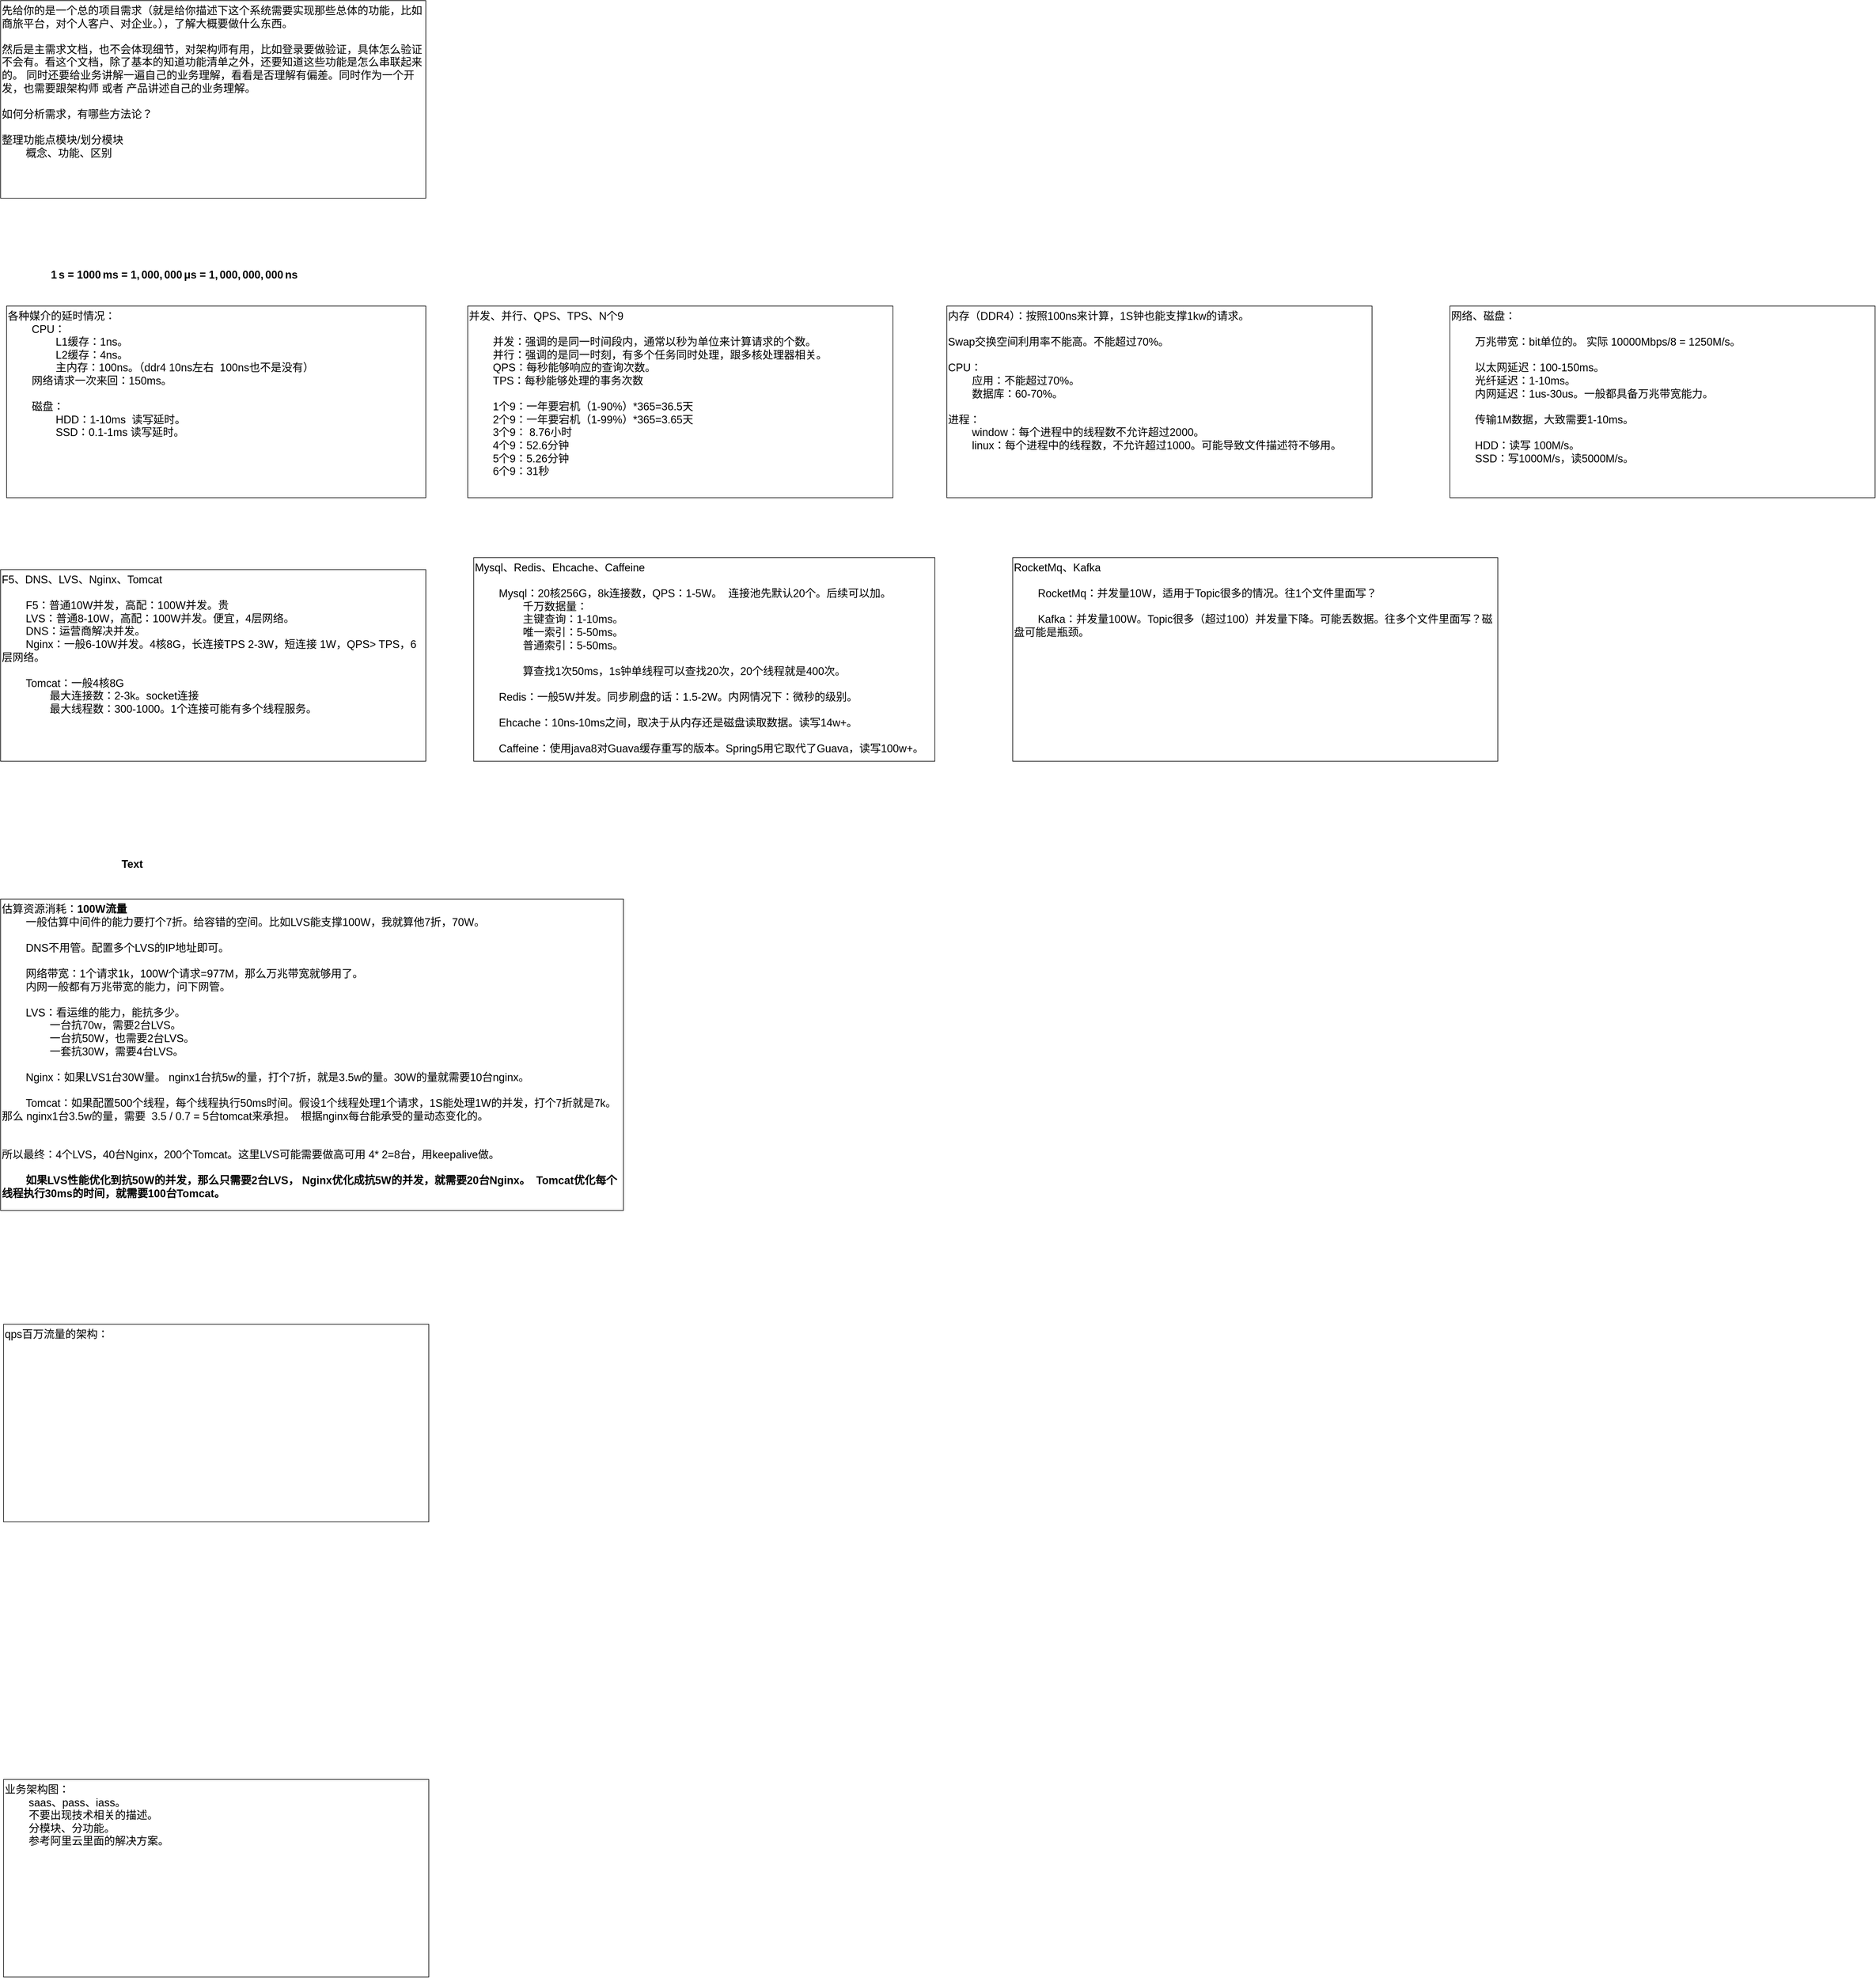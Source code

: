 <mxfile version="24.8.6">
  <diagram name="第 1 页" id="1XJYP80JxbJxhC29MnGr">
    <mxGraphModel dx="1593" dy="1998" grid="1" gridSize="10" guides="1" tooltips="1" connect="1" arrows="1" fold="1" page="1" pageScale="1" pageWidth="827" pageHeight="1169" math="0" shadow="0">
      <root>
        <mxCell id="0" />
        <mxCell id="1" parent="0" />
        <mxCell id="E5HeOITvc19GQo7BnL5s-1" value="qps百万流量的架构：&lt;div&gt;&lt;br&gt;&lt;/div&gt;&lt;div&gt;&lt;span style=&quot;white-space: pre;&quot;&gt;&#x9;&lt;/span&gt;&lt;br&gt;&lt;/div&gt;" style="rounded=0;whiteSpace=wrap;html=1;fontSize=18;verticalAlign=top;align=left;" parent="1" vertex="1">
          <mxGeometry x="115" y="1340" width="710" height="330" as="geometry" />
        </mxCell>
        <mxCell id="E5HeOITvc19GQo7BnL5s-2" value="各种媒介的延时情况：&lt;div&gt;&lt;span style=&quot;white-space: pre;&quot;&gt;&#x9;&lt;/span&gt;CPU：&lt;br&gt;&lt;/div&gt;&lt;div&gt;&lt;span style=&quot;white-space: pre;&quot;&gt;&#x9;&lt;/span&gt;&lt;span style=&quot;white-space: pre;&quot;&gt;&#x9;&lt;/span&gt;L1缓存：1ns。&lt;br&gt;&lt;/div&gt;&lt;div&gt;&lt;span style=&quot;white-space: pre;&quot;&gt;&#x9;&lt;/span&gt;&lt;span style=&quot;white-space: pre;&quot;&gt;&#x9;&lt;/span&gt;L2缓存：4ns。&lt;br&gt;&lt;/div&gt;&lt;div&gt;&lt;span style=&quot;white-space: pre;&quot;&gt;&#x9;&lt;/span&gt;&lt;span style=&quot;white-space: pre;&quot;&gt;&#x9;&lt;/span&gt;主内存：100ns。（ddr4 10ns左右&amp;nbsp; 100ns也不是没有）&lt;br&gt;&lt;/div&gt;&lt;div&gt;&lt;span style=&quot;white-space: pre;&quot;&gt;&#x9;&lt;/span&gt;网络请求一次来回：150ms。&lt;br&gt;&lt;/div&gt;&lt;div&gt;&lt;br&gt;&lt;/div&gt;&lt;div&gt;&lt;span style=&quot;white-space: pre;&quot;&gt;&#x9;&lt;/span&gt;磁盘：&lt;br&gt;&lt;/div&gt;&lt;div&gt;&lt;span style=&quot;white-space: pre;&quot;&gt;&#x9;&lt;/span&gt;&lt;span style=&quot;white-space: pre;&quot;&gt;&#x9;&lt;/span&gt;HDD：1-10ms&amp;nbsp; 读写延时。&lt;br&gt;&lt;/div&gt;&lt;div&gt;&lt;span style=&quot;white-space: pre;&quot;&gt;&#x9;&lt;/span&gt;&lt;span style=&quot;white-space: pre;&quot;&gt;&#x9;&lt;/span&gt;SSD：0.1-1ms 读写延时。&lt;br&gt;&lt;/div&gt;&lt;div&gt;&lt;br&gt;&lt;/div&gt;" style="rounded=0;whiteSpace=wrap;html=1;fontSize=18;verticalAlign=top;align=left;" parent="1" vertex="1">
          <mxGeometry x="120" y="-360" width="700" height="320" as="geometry" />
        </mxCell>
        <mxCell id="E5HeOITvc19GQo7BnL5s-3" value="&lt;div&gt;&lt;span style=&quot;background-color: initial;&quot;&gt;先给你的是一个总的项目需求（就是给你描述下这个系统需要实现那些总体的功能，比如商旅平台，对个人客户、对企业。），了解大概要做什么东西。&lt;/span&gt;&lt;/div&gt;&lt;div&gt;&lt;br&gt;&lt;/div&gt;&lt;div&gt;然后是主需求文档，也不会体现细节，对架构师有用，比如登录要做验证，具体怎么验证不会有。看这个文档，除了基本的知道功能清单之外，还要知道这些功能是怎么串联起来的。 同时还要给业务讲解一遍自己的业务理解，看看是否理解有偏差。同时作为一个开发，也需要跟架构师 或者 产品讲述自己的业务理解。&lt;/div&gt;&lt;div&gt;&lt;br&gt;&lt;/div&gt;&lt;div&gt;如何分析需求，有哪些方法论？&lt;/div&gt;&lt;div&gt;&lt;br&gt;&lt;/div&gt;&lt;div&gt;整理功能点模块/划分模块&lt;/div&gt;&lt;div&gt;&lt;span style=&quot;white-space: pre;&quot;&gt;&#x9;&lt;/span&gt;概念、功能、区别&lt;br&gt;&lt;/div&gt;" style="rounded=0;whiteSpace=wrap;html=1;fontSize=18;verticalAlign=top;align=left;" parent="1" vertex="1">
          <mxGeometry x="110" y="-870" width="710" height="330" as="geometry" />
        </mxCell>
        <mxCell id="E5HeOITvc19GQo7BnL5s-4" value="&lt;span class=&quot;math math-inline&quot; style=&quot;font-size: 18px;&quot;&gt;&lt;span class=&quot;katex&quot; style=&quot;font-size: 18px;&quot;&gt;&lt;span class=&quot;katex-html&quot; aria-hidden=&quot;true&quot; style=&quot;font-size: 18px;&quot;&gt;&lt;span class=&quot;base&quot; style=&quot;font-size: 18px;&quot;&gt;&lt;span class=&quot;mord&quot; style=&quot;font-size: 18px;&quot;&gt;1&lt;/span&gt;&lt;span class=&quot;mspace&quot; style=&quot;margin-right: 0.167em; font-size: 18px;&quot;&gt;&lt;/span&gt;&lt;span class=&quot;mord mathnormal&quot; style=&quot;font-size: 18px;&quot;&gt;s&lt;/span&gt;&lt;span class=&quot;mspace&quot; style=&quot;margin-right: 0.278em; font-size: 18px;&quot;&gt;&lt;/span&gt;&lt;span class=&quot;mrel&quot; style=&quot;font-size: 18px;&quot;&gt;=&lt;/span&gt;&lt;span class=&quot;mspace&quot; style=&quot;margin-right: 0.278em; font-size: 18px;&quot;&gt;&lt;/span&gt;&lt;/span&gt;&lt;span class=&quot;base&quot; style=&quot;font-size: 18px;&quot;&gt;&lt;span class=&quot;strut&quot; style=&quot;height: 0.644em; font-size: 18px;&quot;&gt;&lt;/span&gt;&lt;span class=&quot;mord&quot; style=&quot;font-size: 18px;&quot;&gt;1000&lt;/span&gt;&lt;span class=&quot;mspace&quot; style=&quot;margin-right: 0.167em; font-size: 18px;&quot;&gt;&lt;/span&gt;&lt;span class=&quot;mord mathnormal&quot; style=&quot;font-size: 18px;&quot;&gt;m&lt;/span&gt;&lt;span class=&quot;mord mathnormal&quot; style=&quot;font-size: 18px;&quot;&gt;s&lt;/span&gt;&lt;span class=&quot;mspace&quot; style=&quot;margin-right: 0.278em; font-size: 18px;&quot;&gt;&lt;/span&gt;&lt;span class=&quot;mrel&quot; style=&quot;font-size: 18px;&quot;&gt;=&lt;/span&gt;&lt;span class=&quot;mspace&quot; style=&quot;margin-right: 0.278em; font-size: 18px;&quot;&gt;&lt;/span&gt;&lt;/span&gt;&lt;span class=&quot;base&quot; style=&quot;font-size: 18px;&quot;&gt;&lt;span class=&quot;strut&quot; style=&quot;height: 0.839em; vertical-align: -0.194em; font-size: 18px;&quot;&gt;&lt;/span&gt;&lt;span class=&quot;mord&quot; style=&quot;font-size: 18px;&quot;&gt;1&lt;/span&gt;&lt;span class=&quot;mpunct&quot; style=&quot;font-size: 18px;&quot;&gt;,&lt;/span&gt;&lt;span class=&quot;mspace&quot; style=&quot;margin-right: 0.167em; font-size: 18px;&quot;&gt;&lt;/span&gt;&lt;span class=&quot;mord&quot; style=&quot;font-size: 18px;&quot;&gt;000&lt;/span&gt;&lt;span class=&quot;mpunct&quot; style=&quot;font-size: 18px;&quot;&gt;,&lt;/span&gt;&lt;span class=&quot;mspace&quot; style=&quot;margin-right: 0.167em; font-size: 18px;&quot;&gt;&lt;/span&gt;&lt;span class=&quot;mord&quot; style=&quot;font-size: 18px;&quot;&gt;000&lt;/span&gt;&lt;span class=&quot;mspace&quot; style=&quot;margin-right: 0.167em; font-size: 18px;&quot;&gt;&lt;/span&gt;&lt;span class=&quot;mord mathnormal&quot; style=&quot;font-size: 18px;&quot;&gt;μ&lt;/span&gt;&lt;span class=&quot;mord mathnormal&quot; style=&quot;font-size: 18px;&quot;&gt;s&lt;/span&gt;&lt;span class=&quot;mspace&quot; style=&quot;margin-right: 0.278em; font-size: 18px;&quot;&gt;&lt;/span&gt;&lt;span class=&quot;mrel&quot; style=&quot;font-size: 18px;&quot;&gt;=&lt;/span&gt;&lt;span class=&quot;mspace&quot; style=&quot;margin-right: 0.278em; font-size: 18px;&quot;&gt;&lt;/span&gt;&lt;/span&gt;&lt;span class=&quot;base&quot; style=&quot;font-size: 18px;&quot;&gt;&lt;span class=&quot;strut&quot; style=&quot;height: 0.839em; vertical-align: -0.194em; font-size: 18px;&quot;&gt;&lt;/span&gt;&lt;span class=&quot;mord&quot; style=&quot;font-size: 18px;&quot;&gt;1&lt;/span&gt;&lt;span class=&quot;mpunct&quot; style=&quot;font-size: 18px;&quot;&gt;,&lt;/span&gt;&lt;span class=&quot;mspace&quot; style=&quot;margin-right: 0.167em; font-size: 18px;&quot;&gt;&lt;/span&gt;&lt;span class=&quot;mord&quot; style=&quot;font-size: 18px;&quot;&gt;000&lt;/span&gt;&lt;span class=&quot;mpunct&quot; style=&quot;font-size: 18px;&quot;&gt;,&lt;/span&gt;&lt;span class=&quot;mspace&quot; style=&quot;margin-right: 0.167em; font-size: 18px;&quot;&gt;&lt;/span&gt;&lt;span class=&quot;mord&quot; style=&quot;font-size: 18px;&quot;&gt;000&lt;/span&gt;&lt;span class=&quot;mpunct&quot; style=&quot;font-size: 18px;&quot;&gt;,&lt;/span&gt;&lt;span class=&quot;mspace&quot; style=&quot;margin-right: 0.167em; font-size: 18px;&quot;&gt;&lt;/span&gt;&lt;span class=&quot;mord&quot; style=&quot;font-size: 18px;&quot;&gt;000&lt;/span&gt;&lt;span class=&quot;mspace&quot; style=&quot;margin-right: 0.167em; font-size: 18px;&quot;&gt;&lt;/span&gt;&lt;span class=&quot;mord mathnormal&quot; style=&quot;font-size: 18px;&quot;&gt;n&lt;/span&gt;&lt;span class=&quot;mord mathnormal&quot; style=&quot;font-size: 18px;&quot;&gt;s&lt;/span&gt;&lt;/span&gt;&lt;/span&gt;&lt;/span&gt;&lt;/span&gt;" style="text;html=1;align=center;verticalAlign=middle;whiteSpace=wrap;rounded=0;fontSize=18;fontStyle=1" parent="1" vertex="1">
          <mxGeometry x="180" y="-430" width="440" height="40" as="geometry" />
        </mxCell>
        <mxCell id="E5HeOITvc19GQo7BnL5s-5" value="&lt;div&gt;并发、并行、QPS、TPS、N个9&lt;/div&gt;&lt;div&gt;&lt;span style=&quot;white-space: pre;&quot;&gt;&#x9;&lt;/span&gt;&lt;br&gt;&lt;/div&gt;&lt;div&gt;&lt;span style=&quot;white-space: pre;&quot;&gt;&#x9;&lt;/span&gt;并发：强调的是同一时间段内，通常以秒为单位来计算请求的个数。&lt;br&gt;&lt;/div&gt;&lt;div&gt;&lt;span style=&quot;white-space: pre;&quot;&gt;&#x9;&lt;/span&gt;并行：强调的是同一时刻，有多个任务同时处理，跟多核处理器相关。&lt;br&gt;&lt;/div&gt;&lt;div&gt;&lt;span style=&quot;white-space: pre;&quot;&gt;&#x9;&lt;/span&gt;QPS：每秒能够响应的查询次数。&lt;br&gt;&lt;/div&gt;&lt;div&gt;&lt;span style=&quot;white-space: pre;&quot;&gt;&#x9;&lt;/span&gt;TPS：每秒能够处理的事务次数&lt;br&gt;&lt;/div&gt;&lt;div&gt;&lt;span style=&quot;white-space: pre;&quot;&gt;&#x9;&lt;/span&gt;&lt;br&gt;&lt;/div&gt;&lt;div&gt;&lt;span style=&quot;white-space: pre;&quot;&gt;&#x9;&lt;/span&gt;1个9：一年要宕机（1-90%）*365=36.5天&lt;br&gt;&lt;/div&gt;&lt;div&gt;&lt;span style=&quot;white-space: pre;&quot;&gt;&#x9;&lt;/span&gt;2个9：一年要宕机（1-99%）*365=3.65天&lt;br&gt;&lt;/div&gt;&lt;div&gt;&lt;span style=&quot;white-space: pre;&quot;&gt;&#x9;&lt;/span&gt;3个9： 8.76小时&lt;br&gt;&lt;/div&gt;&lt;div&gt;&lt;span style=&quot;white-space: pre;&quot;&gt;&#x9;&lt;/span&gt;4个9：52.6分钟&lt;br&gt;&lt;/div&gt;&lt;div&gt;&lt;span style=&quot;white-space: pre;&quot;&gt;&#x9;&lt;/span&gt;5个9：5.26分钟&lt;br&gt;&lt;/div&gt;&lt;div&gt;&lt;span style=&quot;white-space: pre;&quot;&gt;&#x9;&lt;/span&gt;6个9：31秒&lt;br&gt;&lt;/div&gt;" style="rounded=0;whiteSpace=wrap;html=1;fontSize=18;verticalAlign=top;align=left;" parent="1" vertex="1">
          <mxGeometry x="890" y="-360" width="710" height="320" as="geometry" />
        </mxCell>
        <mxCell id="E5HeOITvc19GQo7BnL5s-6" value="&lt;div&gt;内存（DDR4）：按照100ns来计算，1S钟也能支撑1kw的请求。&lt;/div&gt;&lt;div&gt;&lt;br&gt;&lt;/div&gt;&lt;div&gt;Swap交换空间利用率不能高。不能超过70%。&lt;/div&gt;&lt;div&gt;&lt;br&gt;&lt;/div&gt;&lt;div&gt;CPU：&lt;/div&gt;&lt;div&gt;&lt;span style=&quot;white-space: pre;&quot;&gt;&#x9;&lt;/span&gt;应用：不能超过70%。&lt;br&gt;&lt;/div&gt;&lt;div&gt;&lt;span style=&quot;white-space: pre;&quot;&gt;&#x9;&lt;/span&gt;数据库：60-70%。&lt;br&gt;&lt;/div&gt;&lt;div&gt;&lt;br&gt;&lt;/div&gt;&lt;div&gt;进程：&lt;/div&gt;&lt;div&gt;&lt;span style=&quot;white-space: pre;&quot;&gt;&#x9;&lt;/span&gt;window：每个进程中的线程数不允许超过2000。&lt;/div&gt;&lt;div&gt;&lt;span style=&quot;white-space: pre;&quot;&gt;&#x9;&lt;/span&gt;linux：每个进程中的线程数，不允许超过1000。可能导致文件描述符不够用。&lt;br&gt;&lt;/div&gt;&lt;div&gt;&lt;br&gt;&lt;/div&gt;" style="rounded=0;whiteSpace=wrap;html=1;fontSize=18;verticalAlign=top;align=left;" parent="1" vertex="1">
          <mxGeometry x="1690" y="-360" width="710" height="320" as="geometry" />
        </mxCell>
        <mxCell id="E5HeOITvc19GQo7BnL5s-7" value="&lt;div&gt;网络、磁盘：&lt;/div&gt;&lt;div&gt;&lt;br&gt;&lt;/div&gt;&lt;div&gt;&lt;span style=&quot;white-space: pre;&quot;&gt;&#x9;&lt;/span&gt;万兆带宽：bit单位的。 实际 10000Mbps/8 = 1250M/s。&lt;br&gt;&lt;/div&gt;&lt;div&gt;&lt;br&gt;&lt;/div&gt;&lt;div&gt;&lt;span style=&quot;white-space: pre;&quot;&gt;&#x9;&lt;/span&gt;以太网延迟：100-150ms。&lt;br&gt;&lt;/div&gt;&lt;div&gt;&lt;span style=&quot;white-space: pre;&quot;&gt;&#x9;&lt;/span&gt;光纤延迟：1-10ms。&lt;br&gt;&lt;/div&gt;&lt;div&gt;&lt;span style=&quot;white-space: pre;&quot;&gt;&#x9;&lt;/span&gt;内网延迟：1us-30us。一般都具备万兆带宽能力。&lt;br&gt;&lt;/div&gt;&lt;div&gt;&lt;span style=&quot;white-space: pre;&quot;&gt;&#x9;&lt;/span&gt;&lt;br&gt;&lt;/div&gt;&lt;div&gt;&lt;span style=&quot;white-space: pre;&quot;&gt;&#x9;&lt;/span&gt;传输1M数据，大致需要1-10ms。&lt;br&gt;&lt;/div&gt;&lt;div&gt;&lt;br&gt;&lt;/div&gt;&lt;div&gt;&lt;span style=&quot;white-space: pre;&quot;&gt;&#x9;&lt;/span&gt;HDD：读写 100M/s。&lt;br&gt;&lt;/div&gt;&lt;div&gt;&lt;span style=&quot;white-space: pre;&quot;&gt;&#x9;&lt;/span&gt;SSD：写1000M/s，读5000M/s。&lt;br&gt;&lt;/div&gt;&lt;div&gt;&lt;br&gt;&lt;/div&gt;" style="rounded=0;whiteSpace=wrap;html=1;fontSize=18;verticalAlign=top;align=left;" parent="1" vertex="1">
          <mxGeometry x="2530" y="-360" width="710" height="320" as="geometry" />
        </mxCell>
        <mxCell id="E5HeOITvc19GQo7BnL5s-8" value="&lt;div&gt;F5、DNS、LVS、Nginx、Tomcat&lt;/div&gt;&lt;div&gt;&lt;br&gt;&lt;/div&gt;&lt;div&gt;&lt;span style=&quot;white-space: pre;&quot;&gt;&#x9;&lt;/span&gt;F5：普通10W并发，高配：100W并发。贵&lt;br&gt;&lt;/div&gt;&lt;div&gt;&lt;span style=&quot;white-space: pre;&quot;&gt;&#x9;&lt;/span&gt;LVS：普通8-10W，高配：100W并发。便宜，4层网络。&lt;br&gt;&lt;/div&gt;&lt;div&gt;&lt;span style=&quot;white-space: pre;&quot;&gt;&#x9;&lt;/span&gt;DNS：运营商解决并发。&lt;br&gt;&lt;/div&gt;&lt;div&gt;&lt;span style=&quot;white-space: pre;&quot;&gt;&#x9;&lt;/span&gt;Nginx：一般6-10W并发。4核8G，长连接TPS 2-3W，短连接 1W，QPS&amp;gt; TPS，6层网络。&lt;br&gt;&lt;/div&gt;&lt;div&gt;&lt;br&gt;&lt;/div&gt;&lt;div&gt;&lt;span style=&quot;white-space: pre;&quot;&gt;&#x9;&lt;/span&gt;Tomcat：一般4核8G&lt;br&gt;&lt;/div&gt;&lt;div&gt;&lt;span style=&quot;white-space: pre;&quot;&gt;&#x9;&lt;/span&gt;&lt;span style=&quot;white-space: pre;&quot;&gt;&#x9;&lt;/span&gt;最大连接数：2-3k。socket连接&lt;br&gt;&lt;/div&gt;&lt;div&gt;&lt;span style=&quot;white-space: pre;&quot;&gt;&#x9;&lt;/span&gt;&lt;span style=&quot;white-space: pre;&quot;&gt;&#x9;&lt;/span&gt;最大线程数：300-1000。1个连接可能有多个线程服务。&lt;br&gt;&lt;/div&gt;&lt;div&gt;&lt;span style=&quot;white-space: pre;&quot;&gt;&#x9;&lt;/span&gt;&lt;span style=&quot;white-space: pre;&quot;&gt;&#x9;&lt;/span&gt;&lt;br&gt;&lt;/div&gt;" style="rounded=0;whiteSpace=wrap;html=1;fontSize=18;verticalAlign=top;align=left;" parent="1" vertex="1">
          <mxGeometry x="110" y="80" width="710" height="320" as="geometry" />
        </mxCell>
        <mxCell id="E5HeOITvc19GQo7BnL5s-9" value="&lt;div&gt;Mysql、Redis、Ehcache、Caffeine&lt;/div&gt;&lt;div&gt;&lt;br&gt;&lt;/div&gt;&lt;div&gt;&lt;span style=&quot;white-space: pre;&quot;&gt;&#x9;&lt;/span&gt;Mysql：20核256G，8k连接数，QPS：1-5W。&amp;nbsp; 连接池先默认20个。后续可以加。&lt;br&gt;&lt;/div&gt;&lt;div&gt;&lt;span style=&quot;white-space: pre;&quot;&gt;&lt;span style=&quot;white-space: pre;&quot;&gt;&#x9;&lt;span style=&quot;white-space: pre;&quot;&gt;&#x9;&lt;/span&gt;千万&lt;/span&gt;数据量：&#x9;&lt;/span&gt;&lt;span style=&quot;white-space: pre;&quot;&gt;&#x9;&lt;/span&gt;&lt;/div&gt;&lt;div&gt;&lt;span style=&quot;white-space: pre;&quot;&gt;&#x9;&lt;/span&gt;&lt;span style=&quot;white-space: pre;&quot;&gt;&#x9;&lt;/span&gt;主键查询：1-10ms。&lt;br&gt;&lt;/div&gt;&lt;div&gt;&lt;span style=&quot;white-space: pre;&quot;&gt;&#x9;&lt;/span&gt;&lt;span style=&quot;white-space: pre;&quot;&gt;&#x9;&lt;/span&gt;唯一索引：5-50ms。&lt;br&gt;&lt;/div&gt;&lt;div&gt;&lt;span style=&quot;white-space: pre;&quot;&gt;&#x9;&lt;/span&gt;&lt;span style=&quot;white-space: pre;&quot;&gt;&#x9;&lt;/span&gt;普通索引：5-50ms。&lt;br&gt;&lt;/div&gt;&lt;div&gt;&lt;br&gt;&lt;/div&gt;&lt;div&gt;&lt;span style=&quot;white-space: pre;&quot;&gt;&lt;span style=&quot;white-space: pre;&quot;&gt;&#x9;&lt;/span&gt;&lt;span style=&quot;white-space: pre;&quot;&gt;&#x9;&lt;/span&gt;算查找1次50ms，1s钟单线程可以查找20次，20个线程就是400次。&#x9;&lt;/span&gt;&lt;br&gt;&lt;/div&gt;&lt;div&gt;&lt;br&gt;&lt;/div&gt;&lt;div&gt;&lt;span style=&quot;white-space: pre;&quot;&gt;&#x9;&lt;/span&gt;Redis：一般5W并发。同步刷盘的话：1.5-2W。内网情况下：微秒的级别。&lt;br&gt;&lt;/div&gt;&lt;div&gt;&lt;br&gt;&lt;/div&gt;&lt;div&gt;&lt;span style=&quot;white-space: pre;&quot;&gt;&#x9;&lt;/span&gt;Ehcache：10ns-10ms之间，取决于从内存还是磁盘读取数据。读写14w+。&lt;br&gt;&lt;/div&gt;&lt;div&gt;&lt;br&gt;&lt;/div&gt;&lt;div&gt;&lt;span style=&quot;white-space: pre;&quot;&gt;&#x9;&lt;/span&gt;Caffeine：使用java8对Guava缓存重写的版本。Spring5用它取代了Guava，读写100w+。&lt;br&gt;&lt;/div&gt;" style="rounded=0;whiteSpace=wrap;html=1;fontSize=18;verticalAlign=top;align=left;" parent="1" vertex="1">
          <mxGeometry x="900" y="60" width="770" height="340" as="geometry" />
        </mxCell>
        <mxCell id="E5HeOITvc19GQo7BnL5s-10" value="&lt;div&gt;RocketMq、Kafka&lt;/div&gt;&lt;div&gt;&lt;br&gt;&lt;/div&gt;&lt;div&gt;&lt;span style=&quot;white-space: pre;&quot;&gt;&#x9;&lt;/span&gt;RocketMq：并发量10W，适用于Topic很多的情况。往1个文件里面写？&lt;br&gt;&lt;/div&gt;&lt;div&gt;&lt;br&gt;&lt;/div&gt;&lt;div&gt;&lt;span style=&quot;white-space: pre;&quot;&gt;&#x9;&lt;/span&gt;Kafka：并发量100W。Topic很多（超过100）并发量下降。可能丢数据。往多个文件里面写？磁盘可能是瓶颈。&lt;br&gt;&lt;/div&gt;" style="rounded=0;whiteSpace=wrap;html=1;fontSize=18;verticalAlign=top;align=left;" parent="1" vertex="1">
          <mxGeometry x="1800" y="60" width="810" height="340" as="geometry" />
        </mxCell>
        <mxCell id="E5HeOITvc19GQo7BnL5s-13" value="&lt;div&gt;估算资源消耗：&lt;b&gt;100W流量&lt;/b&gt;&lt;/div&gt;&lt;div&gt;&lt;span style=&quot;white-space: normal;&quot;&gt;&lt;span style=&quot;white-space:pre&quot;&gt;&#x9;&lt;/span&gt;一般估算中间件的能力要打个7折。给容错的空间。比如LVS能支撑100W，我就算他7折，70W。&lt;span style=&quot;white-space:pre&quot;&gt;&#x9;&lt;/span&gt;&lt;/span&gt;&lt;/div&gt;&lt;div&gt;&lt;br&gt;&lt;/div&gt;&lt;div&gt;&lt;span style=&quot;white-space: normal;&quot;&gt;&lt;span style=&quot;white-space:pre&quot;&gt;&#x9;&lt;/span&gt;DNS不用管。配置多个LVS的IP地址即可。&lt;/span&gt;&lt;/div&gt;&lt;div&gt;&lt;span style=&quot;white-space: normal;&quot;&gt;&lt;br&gt;&lt;/span&gt;&lt;/div&gt;&lt;div&gt;&lt;span style=&quot;white-space: normal;&quot;&gt;&lt;span style=&quot;white-space:pre&quot;&gt;&#x9;&lt;/span&gt;网络带宽：1个请求1k，100W个请求=977M，那么万兆带宽就够用了。&lt;/span&gt;&lt;/div&gt;&lt;div&gt;&lt;span style=&quot;white-space: normal;&quot;&gt;&lt;span style=&quot;white-space:pre&quot;&gt;&#x9;&lt;/span&gt;内网一般都有万兆带宽的能力，问下网管。&lt;/span&gt;&lt;/div&gt;&lt;div&gt;&lt;br&gt;&lt;/div&gt;&lt;div&gt;&lt;span style=&quot;white-space: pre;&quot;&gt;&#x9;&lt;/span&gt;LVS：看运维的能力，能抗多少。&lt;br&gt;&lt;/div&gt;&lt;div&gt;&lt;span style=&quot;white-space: pre;&quot;&gt;&#x9;&lt;/span&gt;&lt;span style=&quot;white-space: pre;&quot;&gt;&#x9;&lt;/span&gt;一台抗70w，需要2台LVS。&lt;br&gt;&lt;/div&gt;&lt;div&gt;&lt;span style=&quot;white-space: pre;&quot;&gt;&#x9;&lt;/span&gt;&lt;span style=&quot;white-space: pre;&quot;&gt;&#x9;&lt;/span&gt;一台抗50W，也需要2台LVS。&lt;br&gt;&lt;/div&gt;&lt;div&gt;&lt;span style=&quot;white-space: pre;&quot;&gt;&#x9;&lt;/span&gt;&lt;span style=&quot;white-space: pre;&quot;&gt;&#x9;&lt;/span&gt;一套抗30W，需要4台LVS。&lt;br&gt;&lt;/div&gt;&lt;div&gt;&lt;br&gt;&lt;/div&gt;&lt;div&gt;&lt;span style=&quot;white-space: pre;&quot;&gt;&#x9;&lt;/span&gt;Nginx：如果LVS1台30W量。 nginx1台抗5w的量，打个7折，就是3.5w的量。30W的量就需要10台nginx。&lt;br&gt;&lt;/div&gt;&lt;div&gt;&lt;br&gt;&lt;/div&gt;&lt;div&gt;&lt;span style=&quot;white-space: pre;&quot;&gt;&#x9;&lt;/span&gt;Tomcat：如果配置500个线程，每个线程执行50ms时间。假设1个线程处理1个请求，1S能处理1W的并发，打个7折就是7k。 那么 nginx1台3.5w的量，需要&amp;nbsp; 3.5 / 0.7 = 5台tomcat来承担。&amp;nbsp; 根据nginx每台能承受的量动态变化的。&lt;br&gt;&lt;/div&gt;&lt;div&gt;&lt;br&gt;&lt;/div&gt;&lt;div&gt;&lt;br&gt;&lt;/div&gt;&lt;div&gt;所以最终：4个LVS，40台Nginx，200个Tomcat。这里LVS可能需要做高可用 4* 2=8台，用keepalive做。&lt;/div&gt;&lt;div&gt;&lt;span style=&quot;white-space: pre;&quot;&gt;&#x9;&lt;/span&gt;&lt;br&gt;&lt;/div&gt;&lt;div&gt;&lt;span style=&quot;white-space: pre;&quot;&gt;&#x9;&lt;/span&gt;&lt;b&gt;如果LVS性能优化到抗50W的并发，那么只需要2台LVS， Nginx优化成抗5W的并发，就需要20台Nginx。&amp;nbsp; Tomcat优化每个线程执行30ms的时间，就需要100台Tomcat。&lt;/b&gt;&lt;br&gt;&lt;/div&gt;&lt;div&gt;&lt;span style=&quot;white-space: pre; white-space: normal;&quot;&gt;&#x9;&lt;/span&gt;&lt;/div&gt;" style="rounded=0;whiteSpace=wrap;html=1;fontSize=18;verticalAlign=top;align=left;" parent="1" vertex="1">
          <mxGeometry x="110" y="630" width="1040" height="520" as="geometry" />
        </mxCell>
        <mxCell id="E5HeOITvc19GQo7BnL5s-14" value="Text" style="text;html=1;align=left;verticalAlign=top;whiteSpace=wrap;rounded=0;fontSize=18;fontStyle=1" parent="1" vertex="1">
          <mxGeometry x="310" y="555" width="580" height="25" as="geometry" />
        </mxCell>
        <mxCell id="QMwh-HkrMoo-G6dhoPd6-1" value="业务架构图：&lt;div&gt;&lt;span style=&quot;white-space: pre;&quot;&gt;&#x9;&lt;/span&gt;saas、pass、iass。&lt;br&gt;&lt;/div&gt;&lt;div&gt;&lt;span style=&quot;white-space: pre;&quot;&gt;&#x9;&lt;/span&gt;不要出现技术相关的描述。&lt;br&gt;&lt;/div&gt;&lt;div&gt;&lt;span style=&quot;white-space: pre;&quot;&gt;&#x9;&lt;/span&gt;分模块、分功能。&lt;br&gt;&lt;/div&gt;&lt;div&gt;&lt;span style=&quot;white-space: pre;&quot;&gt;&#x9;&lt;/span&gt;参考阿里云里面的解决方案。&lt;br&gt;&lt;/div&gt;" style="rounded=0;whiteSpace=wrap;html=1;fontSize=18;verticalAlign=top;align=left;" parent="1" vertex="1">
          <mxGeometry x="115" y="2100" width="710" height="330" as="geometry" />
        </mxCell>
      </root>
    </mxGraphModel>
  </diagram>
</mxfile>
